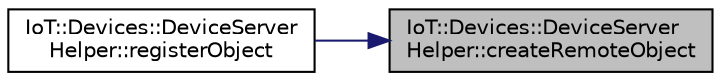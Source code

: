 digraph "IoT::Devices::DeviceServerHelper::createRemoteObject"
{
 // LATEX_PDF_SIZE
  edge [fontname="Helvetica",fontsize="10",labelfontname="Helvetica",labelfontsize="10"];
  node [fontname="Helvetica",fontsize="10",shape=record];
  rankdir="RL";
  Node1 [label="IoT::Devices::DeviceServer\lHelper::createRemoteObject",height=0.2,width=0.4,color="black", fillcolor="grey75", style="filled", fontcolor="black",tooltip="Destroys the DeviceServerHelper."];
  Node1 -> Node2 [dir="back",color="midnightblue",fontsize="10",style="solid",fontname="Helvetica"];
  Node2 [label="IoT::Devices::DeviceServer\lHelper::registerObject",height=0.2,width=0.4,color="black", fillcolor="white", style="filled",URL="$classIoT_1_1Devices_1_1DeviceServerHelper.html#ad8ba673bf48715ec71b9e08f730e7f00",tooltip="Creates and returns a RemoteObject wrapper for the given IoT::Devices::Device instance."];
}
